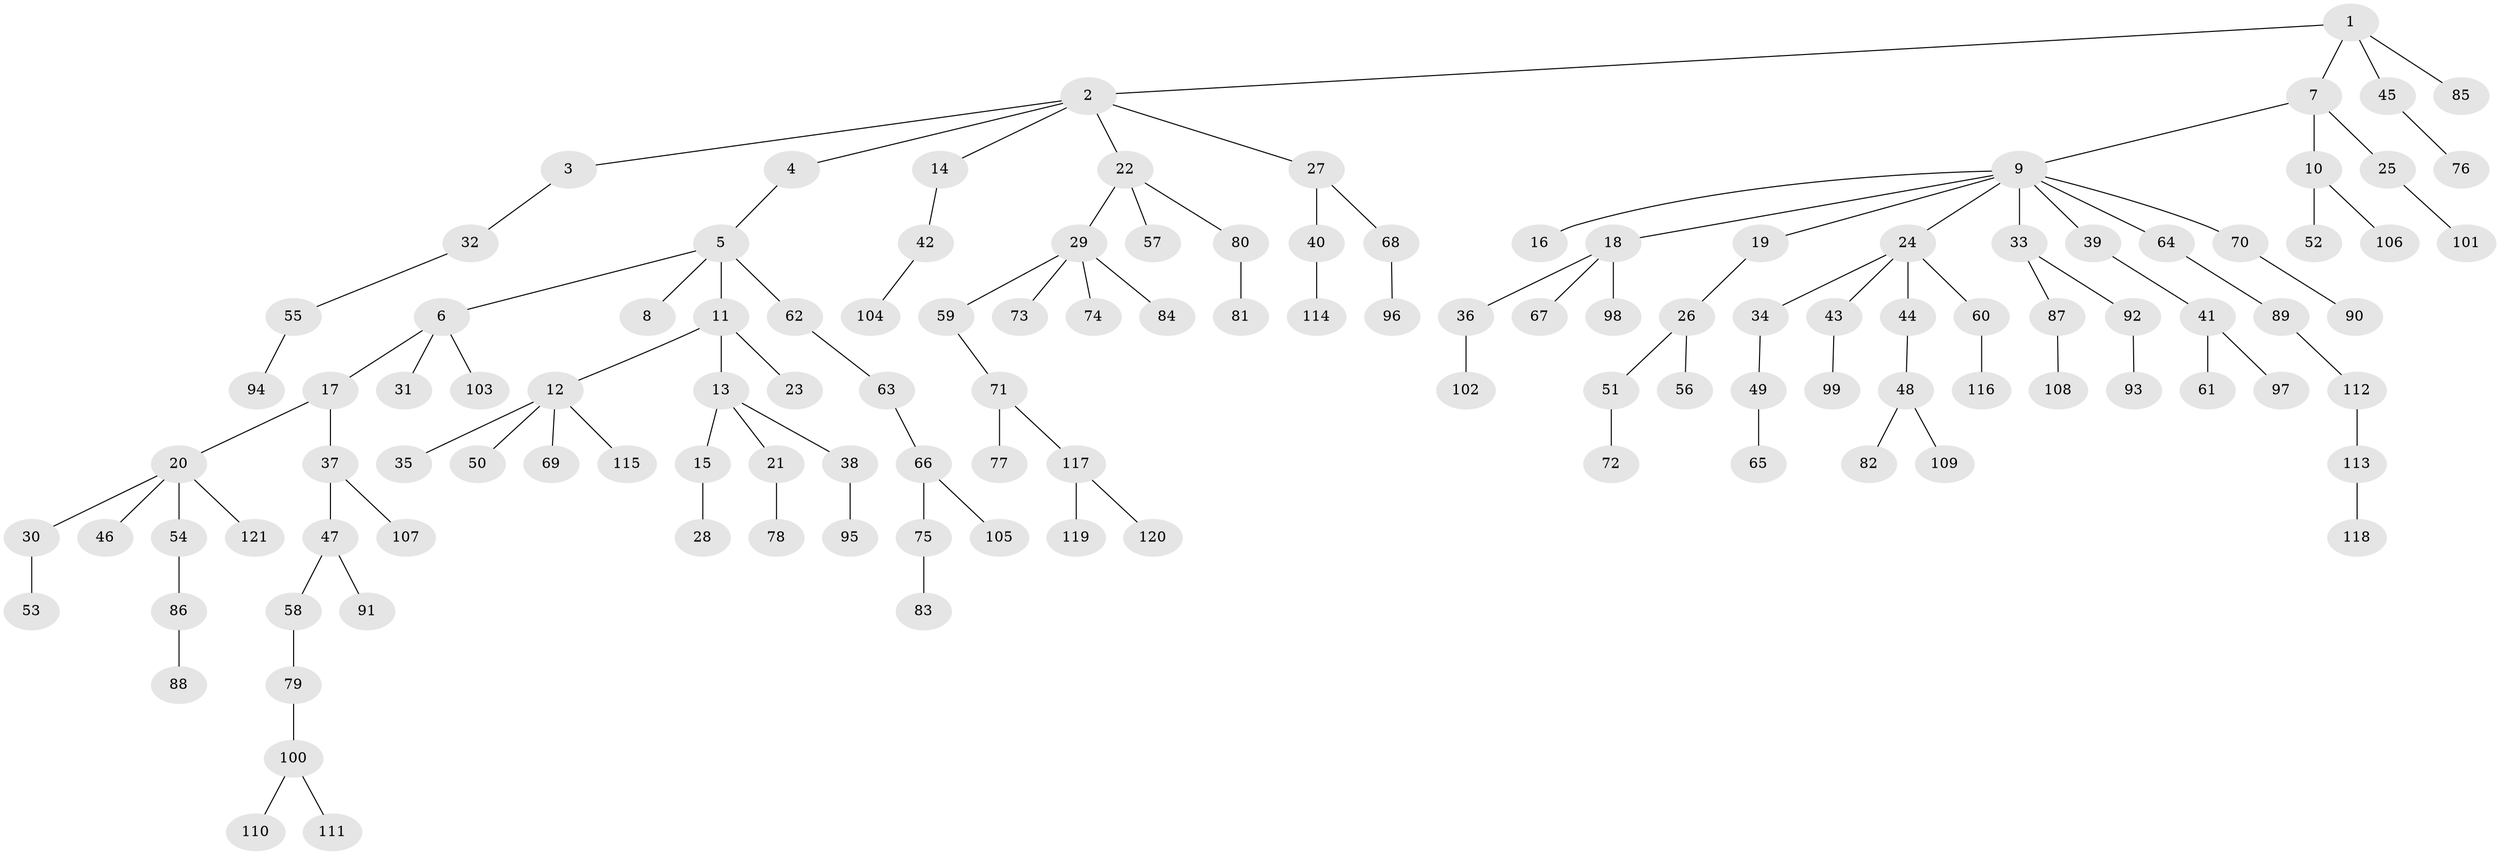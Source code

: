 // Generated by graph-tools (version 1.1) at 2025/11/02/27/25 16:11:26]
// undirected, 121 vertices, 120 edges
graph export_dot {
graph [start="1"]
  node [color=gray90,style=filled];
  1;
  2;
  3;
  4;
  5;
  6;
  7;
  8;
  9;
  10;
  11;
  12;
  13;
  14;
  15;
  16;
  17;
  18;
  19;
  20;
  21;
  22;
  23;
  24;
  25;
  26;
  27;
  28;
  29;
  30;
  31;
  32;
  33;
  34;
  35;
  36;
  37;
  38;
  39;
  40;
  41;
  42;
  43;
  44;
  45;
  46;
  47;
  48;
  49;
  50;
  51;
  52;
  53;
  54;
  55;
  56;
  57;
  58;
  59;
  60;
  61;
  62;
  63;
  64;
  65;
  66;
  67;
  68;
  69;
  70;
  71;
  72;
  73;
  74;
  75;
  76;
  77;
  78;
  79;
  80;
  81;
  82;
  83;
  84;
  85;
  86;
  87;
  88;
  89;
  90;
  91;
  92;
  93;
  94;
  95;
  96;
  97;
  98;
  99;
  100;
  101;
  102;
  103;
  104;
  105;
  106;
  107;
  108;
  109;
  110;
  111;
  112;
  113;
  114;
  115;
  116;
  117;
  118;
  119;
  120;
  121;
  1 -- 2;
  1 -- 7;
  1 -- 45;
  1 -- 85;
  2 -- 3;
  2 -- 4;
  2 -- 14;
  2 -- 22;
  2 -- 27;
  3 -- 32;
  4 -- 5;
  5 -- 6;
  5 -- 8;
  5 -- 11;
  5 -- 62;
  6 -- 17;
  6 -- 31;
  6 -- 103;
  7 -- 9;
  7 -- 10;
  7 -- 25;
  9 -- 16;
  9 -- 18;
  9 -- 19;
  9 -- 24;
  9 -- 33;
  9 -- 39;
  9 -- 64;
  9 -- 70;
  10 -- 52;
  10 -- 106;
  11 -- 12;
  11 -- 13;
  11 -- 23;
  12 -- 35;
  12 -- 50;
  12 -- 69;
  12 -- 115;
  13 -- 15;
  13 -- 21;
  13 -- 38;
  14 -- 42;
  15 -- 28;
  17 -- 20;
  17 -- 37;
  18 -- 36;
  18 -- 67;
  18 -- 98;
  19 -- 26;
  20 -- 30;
  20 -- 46;
  20 -- 54;
  20 -- 121;
  21 -- 78;
  22 -- 29;
  22 -- 57;
  22 -- 80;
  24 -- 34;
  24 -- 43;
  24 -- 44;
  24 -- 60;
  25 -- 101;
  26 -- 51;
  26 -- 56;
  27 -- 40;
  27 -- 68;
  29 -- 59;
  29 -- 73;
  29 -- 74;
  29 -- 84;
  30 -- 53;
  32 -- 55;
  33 -- 87;
  33 -- 92;
  34 -- 49;
  36 -- 102;
  37 -- 47;
  37 -- 107;
  38 -- 95;
  39 -- 41;
  40 -- 114;
  41 -- 61;
  41 -- 97;
  42 -- 104;
  43 -- 99;
  44 -- 48;
  45 -- 76;
  47 -- 58;
  47 -- 91;
  48 -- 82;
  48 -- 109;
  49 -- 65;
  51 -- 72;
  54 -- 86;
  55 -- 94;
  58 -- 79;
  59 -- 71;
  60 -- 116;
  62 -- 63;
  63 -- 66;
  64 -- 89;
  66 -- 75;
  66 -- 105;
  68 -- 96;
  70 -- 90;
  71 -- 77;
  71 -- 117;
  75 -- 83;
  79 -- 100;
  80 -- 81;
  86 -- 88;
  87 -- 108;
  89 -- 112;
  92 -- 93;
  100 -- 110;
  100 -- 111;
  112 -- 113;
  113 -- 118;
  117 -- 119;
  117 -- 120;
}
